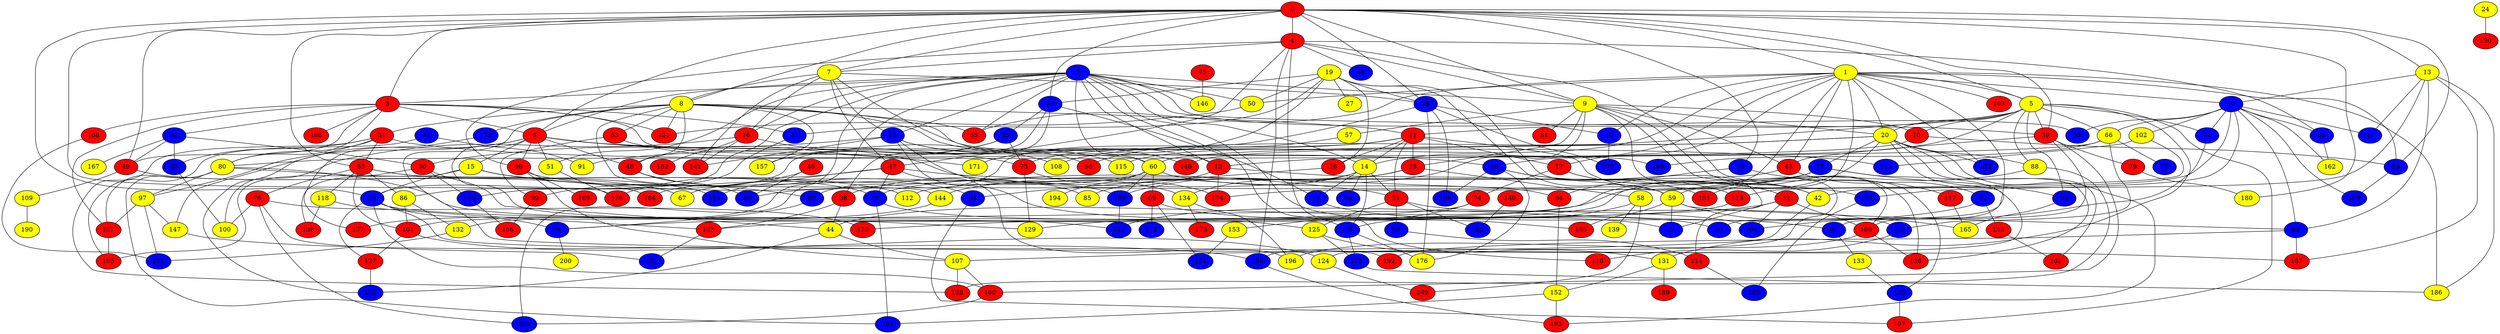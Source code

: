 graph {
0 [style = filled fillcolor = red];
1 [style = filled fillcolor = yellow];
2 [style = filled fillcolor = blue];
3 [style = filled fillcolor = red];
4 [style = filled fillcolor = red];
5 [style = filled fillcolor = yellow];
6 [style = filled fillcolor = red];
7 [style = filled fillcolor = yellow];
8 [style = filled fillcolor = yellow];
9 [style = filled fillcolor = yellow];
10 [style = filled fillcolor = red];
11 [style = filled fillcolor = red];
12 [style = filled fillcolor = red];
13 [style = filled fillcolor = yellow];
14 [style = filled fillcolor = yellow];
15 [style = filled fillcolor = yellow];
16 [style = filled fillcolor = red];
17 [style = filled fillcolor = red];
18 [style = filled fillcolor = red];
19 [style = filled fillcolor = yellow];
20 [style = filled fillcolor = yellow];
21 [style = filled fillcolor = red];
22 [style = filled fillcolor = blue];
23 [style = filled fillcolor = blue];
24 [style = filled fillcolor = yellow];
25 [style = filled fillcolor = blue];
26 [style = filled fillcolor = red];
27 [style = filled fillcolor = yellow];
28 [style = filled fillcolor = blue];
29 [style = filled fillcolor = blue];
30 [style = filled fillcolor = blue];
31 [style = filled fillcolor = red];
32 [style = filled fillcolor = blue];
33 [style = filled fillcolor = blue];
34 [style = filled fillcolor = blue];
35 [style = filled fillcolor = blue];
36 [style = filled fillcolor = red];
37 [style = filled fillcolor = blue];
38 [style = filled fillcolor = red];
39 [style = filled fillcolor = red];
40 [style = filled fillcolor = blue];
41 [style = filled fillcolor = blue];
42 [style = filled fillcolor = yellow];
43 [style = filled fillcolor = blue];
44 [style = filled fillcolor = yellow];
45 [style = filled fillcolor = red];
46 [style = filled fillcolor = red];
47 [style = filled fillcolor = red];
48 [style = filled fillcolor = red];
49 [style = filled fillcolor = red];
50 [style = filled fillcolor = yellow];
51 [style = filled fillcolor = yellow];
52 [style = filled fillcolor = red];
53 [style = filled fillcolor = red];
54 [style = filled fillcolor = blue];
55 [style = filled fillcolor = blue];
56 [style = filled fillcolor = blue];
57 [style = filled fillcolor = yellow];
58 [style = filled fillcolor = yellow];
59 [style = filled fillcolor = yellow];
60 [style = filled fillcolor = yellow];
61 [style = filled fillcolor = blue];
62 [style = filled fillcolor = blue];
63 [style = filled fillcolor = red];
64 [style = filled fillcolor = blue];
65 [style = filled fillcolor = red];
66 [style = filled fillcolor = yellow];
67 [style = filled fillcolor = yellow];
68 [style = filled fillcolor = blue];
69 [style = filled fillcolor = red];
70 [style = filled fillcolor = blue];
71 [style = filled fillcolor = blue];
72 [style = filled fillcolor = blue];
73 [style = filled fillcolor = red];
74 [style = filled fillcolor = red];
75 [style = filled fillcolor = red];
76 [style = filled fillcolor = red];
77 [style = filled fillcolor = blue];
78 [style = filled fillcolor = blue];
79 [style = filled fillcolor = red];
80 [style = filled fillcolor = yellow];
81 [style = filled fillcolor = red];
82 [style = filled fillcolor = blue];
83 [style = filled fillcolor = blue];
84 [style = filled fillcolor = red];
85 [style = filled fillcolor = yellow];
86 [style = filled fillcolor = yellow];
87 [style = filled fillcolor = blue];
88 [style = filled fillcolor = yellow];
89 [style = filled fillcolor = blue];
90 [style = filled fillcolor = blue];
91 [style = filled fillcolor = yellow];
92 [style = filled fillcolor = blue];
93 [style = filled fillcolor = blue];
94 [style = filled fillcolor = blue];
95 [style = filled fillcolor = blue];
96 [style = filled fillcolor = red];
97 [style = filled fillcolor = yellow];
98 [style = filled fillcolor = red];
99 [style = filled fillcolor = red];
100 [style = filled fillcolor = yellow];
101 [style = filled fillcolor = red];
102 [style = filled fillcolor = yellow];
103 [style = filled fillcolor = blue];
104 [style = filled fillcolor = blue];
105 [style = filled fillcolor = blue];
106 [style = filled fillcolor = red];
107 [style = filled fillcolor = yellow];
108 [style = filled fillcolor = yellow];
109 [style = filled fillcolor = yellow];
110 [style = filled fillcolor = blue];
111 [style = filled fillcolor = blue];
112 [style = filled fillcolor = yellow];
113 [style = filled fillcolor = red];
114 [style = filled fillcolor = red];
115 [style = filled fillcolor = yellow];
116 [style = filled fillcolor = red];
117 [style = filled fillcolor = red];
118 [style = filled fillcolor = yellow];
119 [style = filled fillcolor = blue];
120 [style = filled fillcolor = red];
121 [style = filled fillcolor = red];
122 [style = filled fillcolor = blue];
123 [style = filled fillcolor = red];
124 [style = filled fillcolor = yellow];
125 [style = filled fillcolor = yellow];
126 [style = filled fillcolor = red];
127 [style = filled fillcolor = red];
128 [style = filled fillcolor = red];
129 [style = filled fillcolor = yellow];
130 [style = filled fillcolor = red];
131 [style = filled fillcolor = yellow];
132 [style = filled fillcolor = yellow];
133 [style = filled fillcolor = yellow];
134 [style = filled fillcolor = yellow];
135 [style = filled fillcolor = blue];
136 [style = filled fillcolor = red];
137 [style = filled fillcolor = red];
138 [style = filled fillcolor = red];
139 [style = filled fillcolor = yellow];
140 [style = filled fillcolor = red];
141 [style = filled fillcolor = red];
142 [style = filled fillcolor = blue];
143 [style = filled fillcolor = blue];
144 [style = filled fillcolor = yellow];
145 [style = filled fillcolor = red];
146 [style = filled fillcolor = yellow];
147 [style = filled fillcolor = yellow];
148 [style = filled fillcolor = red];
149 [style = filled fillcolor = red];
150 [style = filled fillcolor = blue];
151 [style = filled fillcolor = blue];
152 [style = filled fillcolor = yellow];
153 [style = filled fillcolor = yellow];
154 [style = filled fillcolor = blue];
155 [style = filled fillcolor = blue];
156 [style = filled fillcolor = red];
157 [style = filled fillcolor = yellow];
158 [style = filled fillcolor = red];
159 [style = filled fillcolor = blue];
160 [style = filled fillcolor = red];
161 [style = filled fillcolor = red];
162 [style = filled fillcolor = yellow];
163 [style = filled fillcolor = red];
164 [style = filled fillcolor = blue];
165 [style = filled fillcolor = yellow];
166 [style = filled fillcolor = blue];
167 [style = filled fillcolor = yellow];
168 [style = filled fillcolor = red];
169 [style = filled fillcolor = red];
170 [style = filled fillcolor = blue];
171 [style = filled fillcolor = yellow];
172 [style = filled fillcolor = blue];
173 [style = filled fillcolor = red];
174 [style = filled fillcolor = red];
175 [style = filled fillcolor = blue];
176 [style = filled fillcolor = yellow];
177 [style = filled fillcolor = red];
178 [style = filled fillcolor = blue];
179 [style = filled fillcolor = blue];
180 [style = filled fillcolor = yellow];
181 [style = filled fillcolor = red];
182 [style = filled fillcolor = red];
183 [style = filled fillcolor = blue];
184 [style = filled fillcolor = red];
185 [style = filled fillcolor = blue];
186 [style = filled fillcolor = yellow];
187 [style = filled fillcolor = red];
188 [style = filled fillcolor = red];
189 [style = filled fillcolor = red];
190 [style = filled fillcolor = yellow];
191 [style = filled fillcolor = blue];
192 [style = filled fillcolor = red];
193 [style = filled fillcolor = red];
194 [style = filled fillcolor = yellow];
195 [style = filled fillcolor = red];
196 [style = filled fillcolor = yellow];
197 [style = filled fillcolor = red];
198 [style = filled fillcolor = blue];
199 [style = filled fillcolor = blue];
200 [style = filled fillcolor = yellow];
0 -- 5;
0 -- 4;
0 -- 3;
0 -- 1;
0 -- 6;
0 -- 7;
0 -- 8;
0 -- 9;
0 -- 13;
0 -- 23;
0 -- 28;
0 -- 33;
0 -- 35;
0 -- 39;
0 -- 49;
0 -- 53;
0 -- 56;
0 -- 126;
0 -- 180;
1 -- 5;
1 -- 14;
1 -- 17;
1 -- 20;
1 -- 30;
1 -- 40;
1 -- 44;
1 -- 45;
1 -- 50;
1 -- 56;
1 -- 59;
1 -- 65;
1 -- 70;
1 -- 115;
1 -- 122;
1 -- 163;
1 -- 186;
2 -- 3;
2 -- 6;
2 -- 9;
2 -- 12;
2 -- 14;
2 -- 16;
2 -- 22;
2 -- 35;
2 -- 39;
2 -- 50;
2 -- 51;
2 -- 55;
2 -- 60;
2 -- 65;
2 -- 132;
2 -- 135;
2 -- 145;
2 -- 146;
2 -- 183;
3 -- 6;
3 -- 32;
3 -- 37;
3 -- 49;
3 -- 60;
3 -- 80;
3 -- 121;
3 -- 137;
3 -- 168;
3 -- 188;
4 -- 7;
4 -- 9;
4 -- 47;
4 -- 64;
4 -- 83;
4 -- 98;
4 -- 116;
4 -- 143;
4 -- 150;
5 -- 10;
5 -- 11;
5 -- 20;
5 -- 39;
5 -- 66;
5 -- 68;
5 -- 71;
5 -- 88;
5 -- 90;
5 -- 108;
5 -- 131;
5 -- 197;
6 -- 15;
6 -- 48;
6 -- 51;
6 -- 73;
6 -- 97;
6 -- 98;
6 -- 111;
6 -- 129;
6 -- 166;
6 -- 171;
7 -- 8;
7 -- 16;
7 -- 22;
7 -- 28;
7 -- 47;
7 -- 96;
7 -- 141;
8 -- 11;
8 -- 12;
8 -- 31;
8 -- 48;
8 -- 63;
8 -- 65;
8 -- 121;
8 -- 144;
8 -- 157;
8 -- 175;
8 -- 187;
8 -- 198;
9 -- 10;
9 -- 18;
9 -- 20;
9 -- 45;
9 -- 57;
9 -- 81;
9 -- 105;
9 -- 106;
9 -- 136;
9 -- 150;
10 -- 12;
10 -- 56;
11 -- 14;
11 -- 17;
11 -- 18;
11 -- 21;
11 -- 26;
11 -- 42;
11 -- 73;
11 -- 91;
12 -- 38;
12 -- 59;
12 -- 174;
13 -- 30;
13 -- 41;
13 -- 42;
13 -- 82;
13 -- 186;
13 -- 187;
14 -- 21;
14 -- 29;
14 -- 54;
14 -- 67;
14 -- 85;
14 -- 135;
15 -- 21;
15 -- 35;
15 -- 92;
15 -- 138;
16 -- 100;
16 -- 134;
16 -- 141;
16 -- 182;
17 -- 42;
17 -- 52;
17 -- 74;
18 -- 58;
18 -- 78;
18 -- 134;
19 -- 23;
19 -- 26;
19 -- 27;
19 -- 28;
19 -- 37;
19 -- 50;
19 -- 59;
19 -- 114;
19 -- 171;
20 -- 60;
20 -- 72;
20 -- 88;
20 -- 106;
20 -- 122;
20 -- 123;
20 -- 136;
20 -- 148;
20 -- 161;
20 -- 193;
21 -- 93;
21 -- 103;
21 -- 125;
21 -- 155;
22 -- 36;
22 -- 85;
22 -- 87;
22 -- 115;
22 -- 141;
22 -- 148;
23 -- 25;
23 -- 29;
23 -- 38;
23 -- 110;
24 -- 130;
25 -- 48;
25 -- 73;
25 -- 157;
26 -- 94;
28 -- 40;
28 -- 92;
28 -- 176;
28 -- 179;
28 -- 199;
29 -- 61;
30 -- 41;
30 -- 55;
30 -- 66;
30 -- 71;
30 -- 82;
30 -- 83;
30 -- 102;
30 -- 113;
30 -- 159;
30 -- 162;
30 -- 170;
31 -- 43;
31 -- 53;
31 -- 68;
31 -- 80;
31 -- 128;
31 -- 147;
32 -- 36;
32 -- 43;
32 -- 49;
32 -- 167;
33 -- 84;
33 -- 117;
34 -- 91;
34 -- 195;
35 -- 95;
35 -- 127;
35 -- 142;
35 -- 160;
35 -- 192;
36 -- 44;
36 -- 110;
36 -- 195;
37 -- 86;
38 -- 44;
38 -- 123;
39 -- 45;
39 -- 61;
39 -- 79;
39 -- 160;
40 -- 179;
42 -- 107;
43 -- 100;
44 -- 107;
44 -- 166;
45 -- 62;
45 -- 112;
46 -- 89;
46 -- 99;
47 -- 78;
47 -- 119;
47 -- 126;
47 -- 170;
47 -- 196;
48 -- 89;
48 -- 94;
49 -- 67;
49 -- 109;
49 -- 184;
50 -- 121;
51 -- 126;
52 -- 87;
52 -- 104;
52 -- 106;
52 -- 129;
53 -- 76;
53 -- 78;
53 -- 86;
53 -- 101;
53 -- 112;
53 -- 118;
56 -- 159;
57 -- 96;
58 -- 135;
58 -- 139;
58 -- 149;
59 -- 82;
59 -- 87;
59 -- 145;
59 -- 165;
60 -- 69;
60 -- 84;
60 -- 105;
60 -- 184;
60 -- 194;
61 -- 133;
62 -- 142;
62 -- 158;
63 -- 99;
63 -- 108;
66 -- 77;
66 -- 80;
66 -- 103;
66 -- 198;
68 -- 113;
68 -- 176;
68 -- 181;
68 -- 199;
69 -- 70;
69 -- 154;
69 -- 172;
71 -- 104;
72 -- 89;
72 -- 90;
72 -- 101;
72 -- 124;
72 -- 144;
73 -- 129;
73 -- 174;
74 -- 95;
74 -- 153;
75 -- 146;
76 -- 100;
76 -- 120;
76 -- 151;
76 -- 183;
78 -- 125;
78 -- 164;
79 -- 180;
80 -- 97;
80 -- 104;
80 -- 119;
80 -- 137;
80 -- 164;
82 -- 187;
82 -- 192;
83 -- 162;
84 -- 152;
86 -- 101;
86 -- 132;
88 -- 128;
88 -- 181;
90 -- 165;
92 -- 95;
93 -- 114;
94 -- 197;
95 -- 200;
97 -- 137;
97 -- 147;
97 -- 191;
98 -- 105;
98 -- 107;
98 -- 169;
99 -- 156;
101 -- 124;
101 -- 127;
102 -- 111;
102 -- 174;
103 -- 116;
105 -- 142;
106 -- 136;
106 -- 196;
107 -- 128;
107 -- 160;
109 -- 190;
110 -- 156;
113 -- 120;
114 -- 185;
117 -- 165;
118 -- 123;
118 -- 138;
123 -- 151;
124 -- 149;
125 -- 131;
125 -- 178;
127 -- 166;
131 -- 152;
131 -- 189;
132 -- 191;
133 -- 143;
134 -- 173;
134 -- 196;
135 -- 176;
135 -- 178;
137 -- 195;
140 -- 155;
143 -- 197;
144 -- 177;
147 -- 150;
150 -- 193;
152 -- 164;
152 -- 193;
153 -- 154;
158 -- 161;
160 -- 183;
168 -- 191;
170 -- 185;
175 -- 177;
178 -- 186;
}
